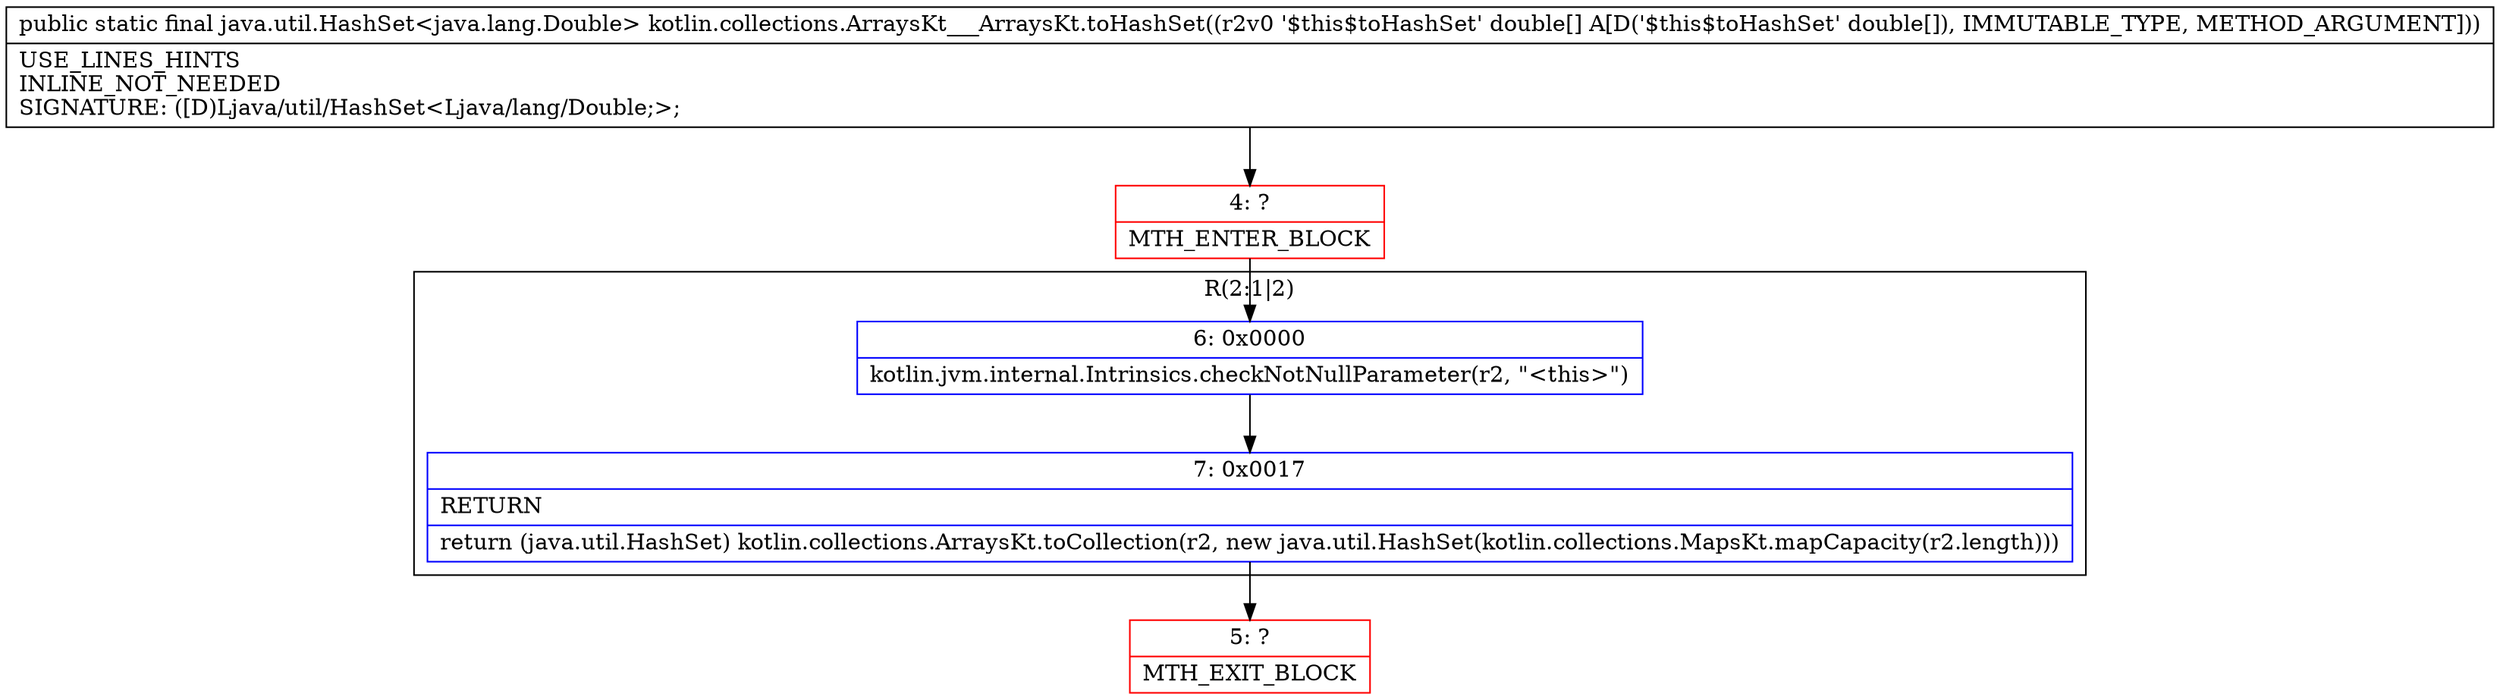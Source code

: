 digraph "CFG forkotlin.collections.ArraysKt___ArraysKt.toHashSet([D)Ljava\/util\/HashSet;" {
subgraph cluster_Region_1143825522 {
label = "R(2:1|2)";
node [shape=record,color=blue];
Node_6 [shape=record,label="{6\:\ 0x0000|kotlin.jvm.internal.Intrinsics.checkNotNullParameter(r2, \"\<this\>\")\l}"];
Node_7 [shape=record,label="{7\:\ 0x0017|RETURN\l|return (java.util.HashSet) kotlin.collections.ArraysKt.toCollection(r2, new java.util.HashSet(kotlin.collections.MapsKt.mapCapacity(r2.length)))\l}"];
}
Node_4 [shape=record,color=red,label="{4\:\ ?|MTH_ENTER_BLOCK\l}"];
Node_5 [shape=record,color=red,label="{5\:\ ?|MTH_EXIT_BLOCK\l}"];
MethodNode[shape=record,label="{public static final java.util.HashSet\<java.lang.Double\> kotlin.collections.ArraysKt___ArraysKt.toHashSet((r2v0 '$this$toHashSet' double[] A[D('$this$toHashSet' double[]), IMMUTABLE_TYPE, METHOD_ARGUMENT]))  | USE_LINES_HINTS\lINLINE_NOT_NEEDED\lSIGNATURE: ([D)Ljava\/util\/HashSet\<Ljava\/lang\/Double;\>;\l}"];
MethodNode -> Node_4;Node_6 -> Node_7;
Node_7 -> Node_5;
Node_4 -> Node_6;
}

